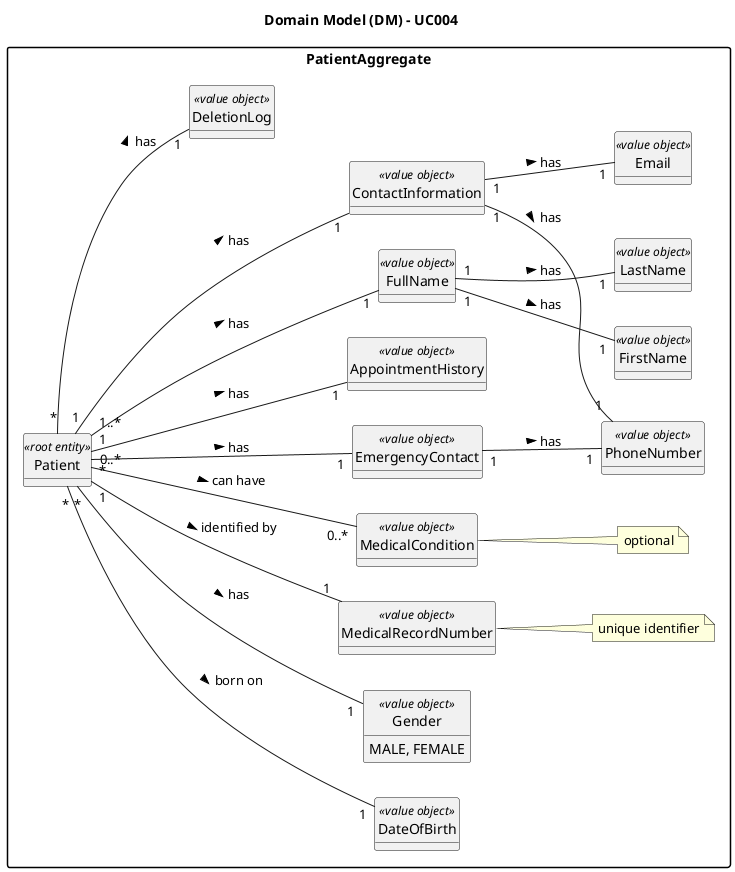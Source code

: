 @startuml
skinparam packageStyle rectangle
skinparam shadowing false

skinparam classAttributeIconSize 0

top to bottom direction
left to right direction

hide circle
hide methods

title Domain Model (DM) - UC004

package PatientAggregate {
    class Patient <<root entity>>
    class DateOfBirth <<value object>>
    class Gender <<value object>> {
      MALE, FEMALE
    }
    class MedicalRecordNumber <<value object>>
    note right of MedicalRecordNumber: unique identifier
    class MedicalCondition <<value object>>
    note right of MedicalCondition: optional
    class EmergencyContact <<value object>>
    class AppointmentHistory <<value object>>
    class FullName <<value object>>
    class FirstName <<value object>>
    class LastName <<value object>>
    class ContactInformation <<value object>>
    class PhoneNumber <<value object>>
    class Email <<value object>>
    class DeletionLog <<value object>>
    
}

Patient "1..*" --- "1" FullName : > has
Patient "*" --- "1" DateOfBirth : > born on
Patient "*" --- "1" Gender : > has
Patient "1" --- "1" MedicalRecordNumber : > identified by
Patient "1" --- "1" ContactInformation : > has
Patient "0..*" --- "0..*" MedicalCondition : > can have
Patient "*" ---"1" EmergencyContact : > has
Patient "1" --- "1" AppointmentHistory : > has
Patient "*" -- "1" DeletionLog : > has

FullName "1" -- "1" FirstName : > has
FullName "1" -- "1" LastName : > has

ContactInformation "1" -- "1" PhoneNumber : > has
ContactInformation "1" -- "1" Email : > has

EmergencyContact "1" -- "1" PhoneNumber : > has

@enduml

@enduml